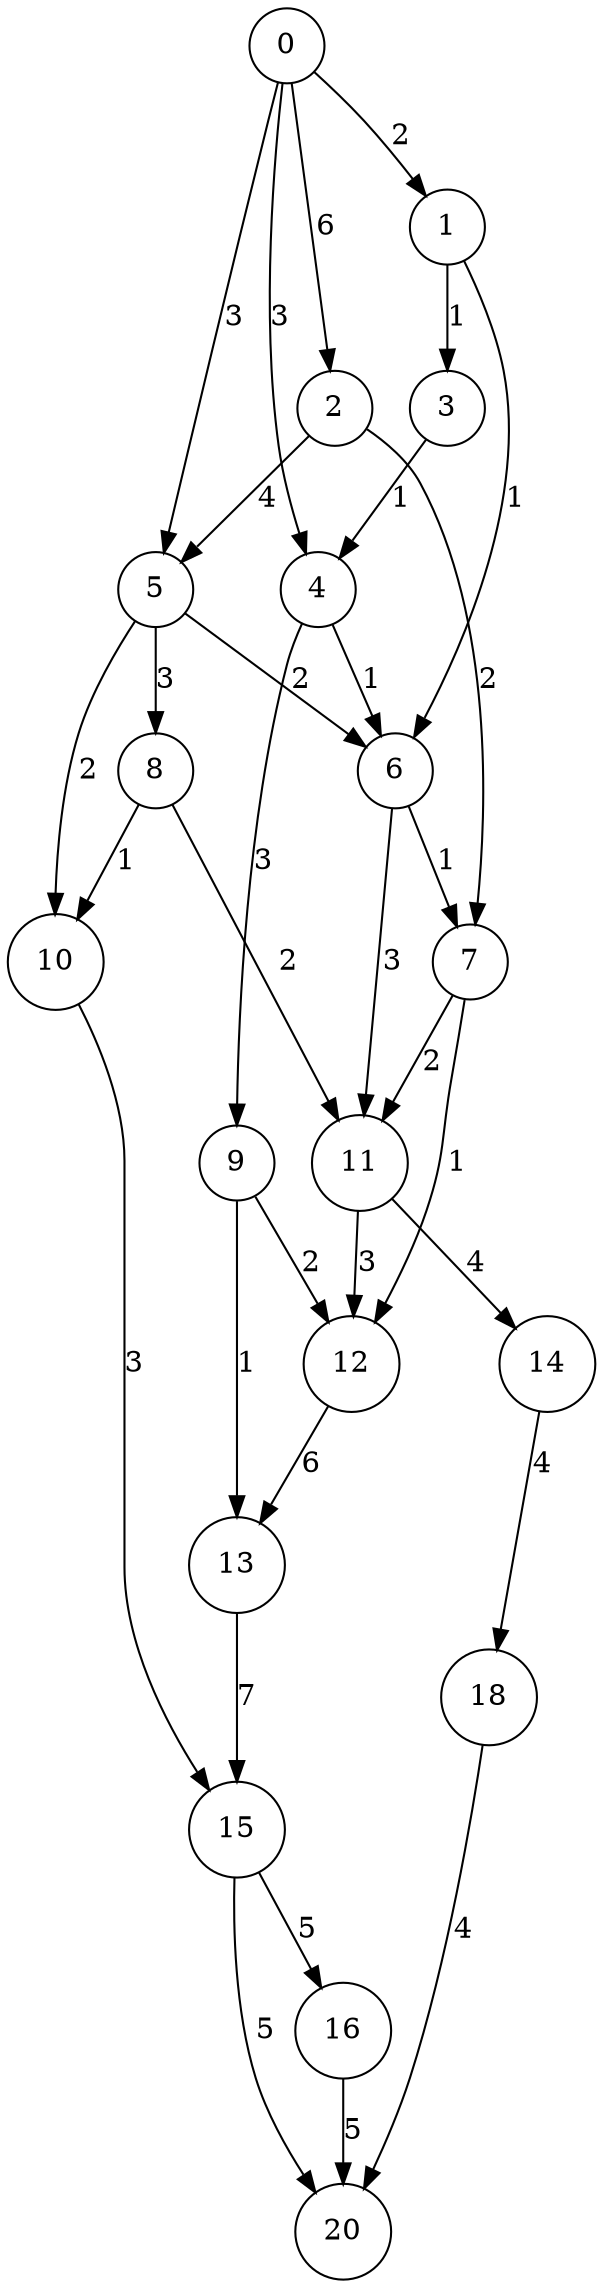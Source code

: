 digraph G {
node[shape=circle];
"8" -> "11" [label=2];
"7" -> "12" [label=1];
"13" -> "15" [label=7];
"7" -> "11" [label=2];
"10" -> "15" [label=3];
"2" -> "5" [label=4];
"15" -> "16" [label=5];
"6" -> "7" [label=1];
"12" -> "13" [label=6];
"5" -> "10" [label=2];
"0" -> "5" [label=3];
"3" -> "4" [label=1];
"11" -> "14" [label=4];
"8" -> "10" [label=1];
"9" -> "12" [label=2];
"4" -> "9" [label=3];
"15" -> "20" [label=5];
"4" -> "6" [label=1];
"11" -> "12" [label=3];
"1" -> "3" [label=1];
"5" -> "6" [label=2];
"5" -> "8" [label=3];
"6" -> "11" [label=3];
"2" -> "7" [label=2];
"0" -> "2" [label=6];
"0" -> "4" [label=3];
"14" -> "18" [label=4];
"9" -> "13" [label=1];
"1" -> "6" [label=1];
"16" -> "20" [label=5];
"18" -> "20" [label=4];
"0" -> "1" [label=2];
}
